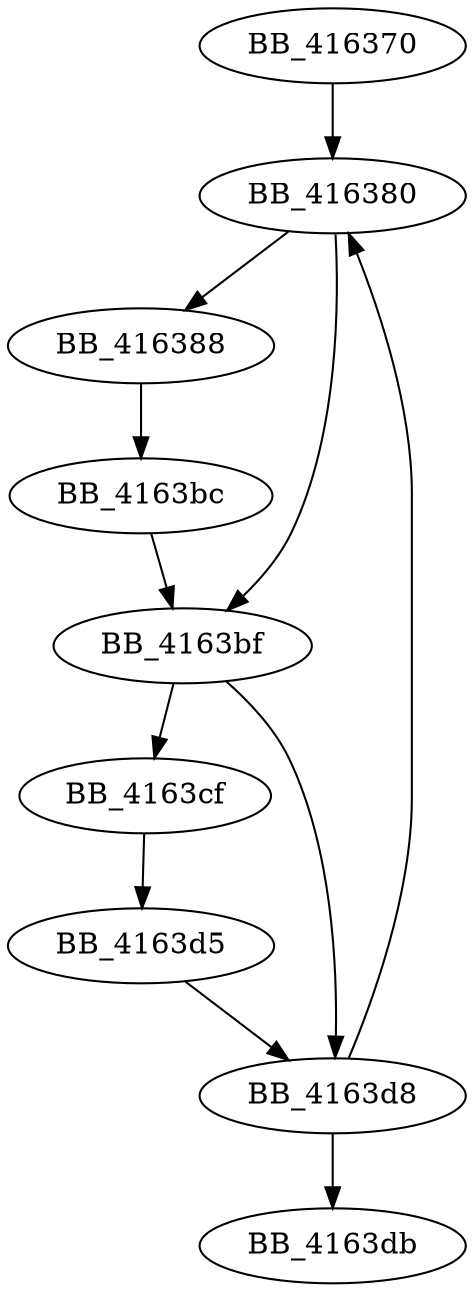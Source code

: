 DiGraph sub_416370{
BB_416370->BB_416380
BB_416380->BB_416388
BB_416380->BB_4163bf
BB_416388->BB_4163bc
BB_4163bc->BB_4163bf
BB_4163bf->BB_4163cf
BB_4163bf->BB_4163d8
BB_4163cf->BB_4163d5
BB_4163d5->BB_4163d8
BB_4163d8->BB_416380
BB_4163d8->BB_4163db
}
